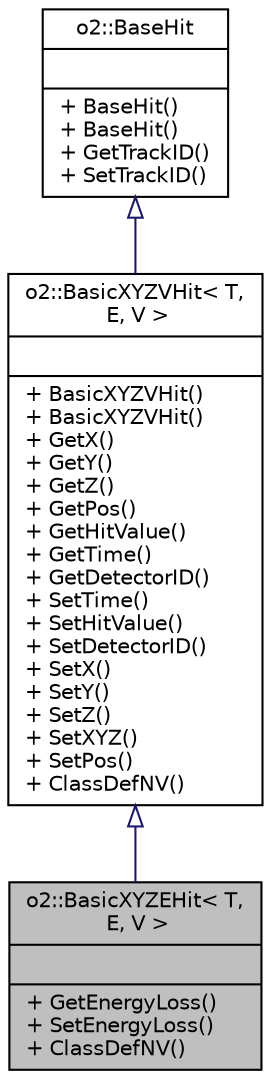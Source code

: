 digraph "o2::BasicXYZEHit&lt; T, E, V &gt;"
{
 // INTERACTIVE_SVG=YES
  bgcolor="transparent";
  edge [fontname="Helvetica",fontsize="10",labelfontname="Helvetica",labelfontsize="10"];
  node [fontname="Helvetica",fontsize="10",shape=record];
  Node19 [label="{o2::BasicXYZEHit\< T,\l E, V \>\n||+ GetEnergyLoss()\l+ SetEnergyLoss()\l+ ClassDefNV()\l}",height=0.2,width=0.4,color="black", fillcolor="grey75", style="filled", fontcolor="black"];
  Node20 -> Node19 [dir="back",color="midnightblue",fontsize="10",style="solid",arrowtail="onormal",fontname="Helvetica"];
  Node20 [label="{o2::BasicXYZVHit\< T,\l E, V \>\n||+ BasicXYZVHit()\l+ BasicXYZVHit()\l+ GetX()\l+ GetY()\l+ GetZ()\l+ GetPos()\l+ GetHitValue()\l+ GetTime()\l+ GetDetectorID()\l+ SetTime()\l+ SetHitValue()\l+ SetDetectorID()\l+ SetX()\l+ SetY()\l+ SetZ()\l+ SetXYZ()\l+ SetPos()\l+ ClassDefNV()\l}",height=0.2,width=0.4,color="black",URL="$d9/d95/classo2_1_1BasicXYZVHit.html"];
  Node21 -> Node20 [dir="back",color="midnightblue",fontsize="10",style="solid",arrowtail="onormal",fontname="Helvetica"];
  Node21 [label="{o2::BaseHit\n||+ BaseHit()\l+ BaseHit()\l+ GetTrackID()\l+ SetTrackID()\l}",height=0.2,width=0.4,color="black",URL="$db/dfe/classo2_1_1BaseHit.html"];
}
